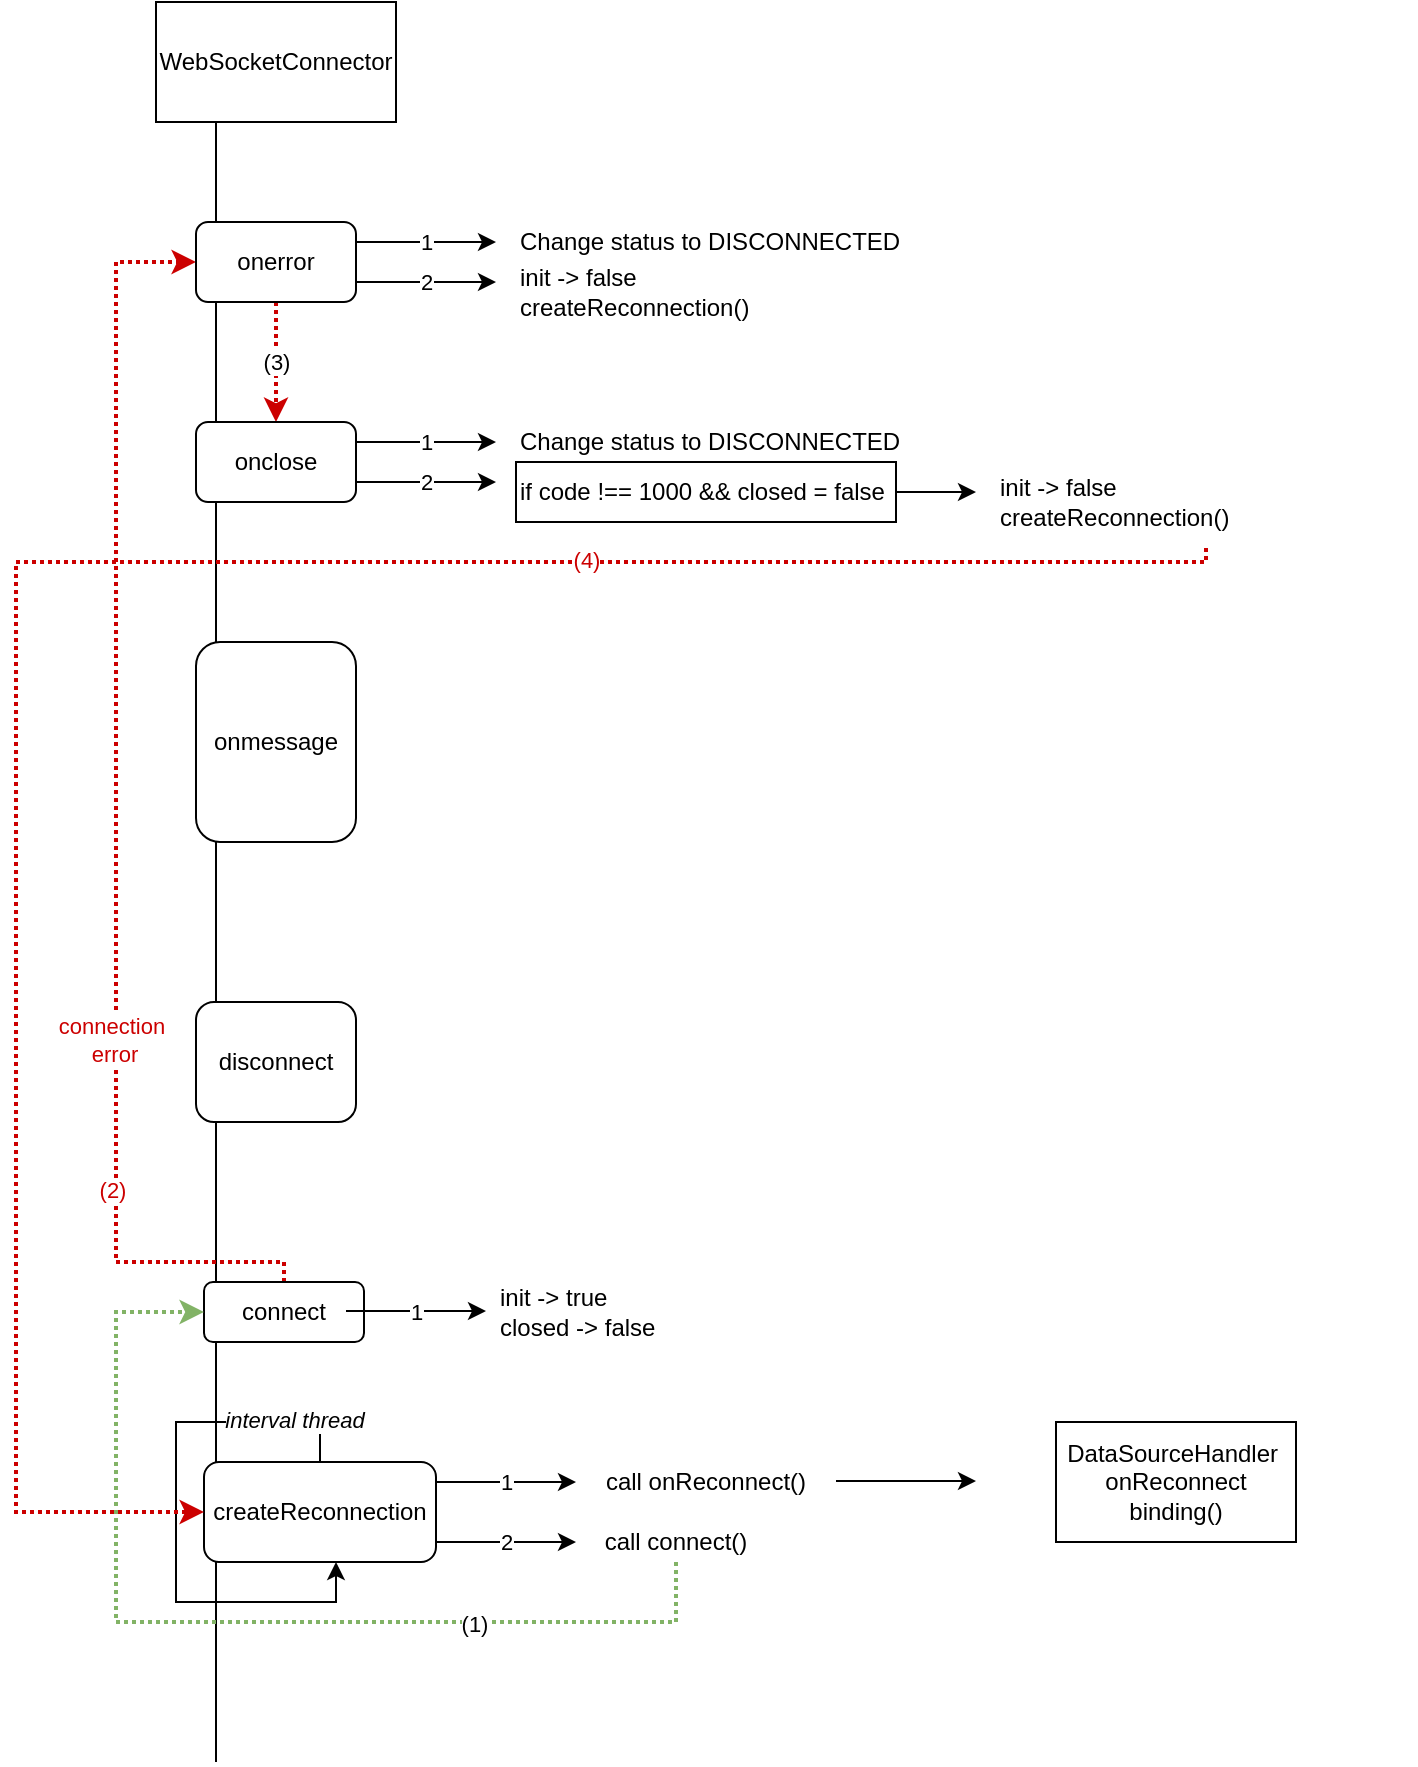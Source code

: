 <mxfile version="13.7.7" type="device"><diagram id="siWYrKE1GoUv7FSiJNFo" name="Page-1"><mxGraphModel dx="1340" dy="719" grid="1" gridSize="10" guides="1" tooltips="1" connect="1" arrows="1" fold="1" page="1" pageScale="1" pageWidth="850" pageHeight="1100" math="0" shadow="0"><root><mxCell id="0"/><mxCell id="1" parent="0"/><mxCell id="2VyZbrhY2ZIktxS6_H_H-3" value="" style="endArrow=none;html=1;entryX=0.25;entryY=1;entryDx=0;entryDy=0;" edge="1" parent="1"><mxGeometry width="50" height="50" relative="1" as="geometry"><mxPoint x="130" y="1010" as="sourcePoint"/><mxPoint x="130" y="190" as="targetPoint"/></mxGeometry></mxCell><mxCell id="2VyZbrhY2ZIktxS6_H_H-6" value="onmessage" style="rounded=1;whiteSpace=wrap;html=1;" vertex="1" parent="1"><mxGeometry x="120" y="450" width="80" height="100" as="geometry"/></mxCell><mxCell id="2VyZbrhY2ZIktxS6_H_H-7" value="disconnect" style="rounded=1;whiteSpace=wrap;html=1;" vertex="1" parent="1"><mxGeometry x="120" y="630" width="80" height="60" as="geometry"/></mxCell><mxCell id="2VyZbrhY2ZIktxS6_H_H-34" style="edgeStyle=orthogonalEdgeStyle;rounded=0;orthogonalLoop=1;jettySize=auto;html=1;entryX=0;entryY=0.5;entryDx=0;entryDy=0;strokeWidth=2;fillColor=#f8cecc;dashed=1;dashPattern=1 1;strokeColor=#CC0000;" edge="1" parent="1" source="2VyZbrhY2ZIktxS6_H_H-8" target="2VyZbrhY2ZIktxS6_H_H-22"><mxGeometry relative="1" as="geometry"><Array as="points"><mxPoint x="164" y="760"/><mxPoint x="80" y="760"/><mxPoint x="80" y="260"/></Array></mxGeometry></mxCell><mxCell id="2VyZbrhY2ZIktxS6_H_H-37" value="connection&amp;nbsp;&lt;br&gt;error" style="edgeLabel;html=1;align=center;verticalAlign=middle;resizable=0;points=[];fontColor=#CC0000;" vertex="1" connectable="0" parent="2VyZbrhY2ZIktxS6_H_H-34"><mxGeometry x="-0.351" y="1" relative="1" as="geometry"><mxPoint as="offset"/></mxGeometry></mxCell><mxCell id="2VyZbrhY2ZIktxS6_H_H-39" value="(2)" style="edgeLabel;html=1;align=center;verticalAlign=middle;resizable=0;points=[];fontColor=#CC0000;" vertex="1" connectable="0" parent="2VyZbrhY2ZIktxS6_H_H-34"><mxGeometry x="-0.59" y="2" relative="1" as="geometry"><mxPoint as="offset"/></mxGeometry></mxCell><mxCell id="2VyZbrhY2ZIktxS6_H_H-8" value="connect" style="rounded=1;whiteSpace=wrap;html=1;" vertex="1" parent="1"><mxGeometry x="124" y="770" width="80" height="30" as="geometry"/></mxCell><mxCell id="2VyZbrhY2ZIktxS6_H_H-9" value="WebSocketConnector" style="rounded=0;whiteSpace=wrap;html=1;" vertex="1" parent="1"><mxGeometry x="100" y="130" width="120" height="60" as="geometry"/></mxCell><mxCell id="2VyZbrhY2ZIktxS6_H_H-10" value="createReconnection" style="rounded=1;whiteSpace=wrap;html=1;" vertex="1" parent="1"><mxGeometry x="124" y="860" width="116" height="50" as="geometry"/></mxCell><mxCell id="2VyZbrhY2ZIktxS6_H_H-11" value="1" style="endArrow=classic;html=1;exitX=1;exitY=0.25;exitDx=0;exitDy=0;exitPerimeter=0;" edge="1" parent="1"><mxGeometry width="50" height="50" relative="1" as="geometry"><mxPoint x="240" y="870" as="sourcePoint"/><mxPoint x="310" y="870" as="targetPoint"/></mxGeometry></mxCell><mxCell id="2VyZbrhY2ZIktxS6_H_H-12" value="call onReconnect()" style="text;html=1;strokeColor=none;fillColor=none;align=center;verticalAlign=middle;whiteSpace=wrap;rounded=0;" vertex="1" parent="1"><mxGeometry x="320" y="860" width="110" height="20" as="geometry"/></mxCell><mxCell id="2VyZbrhY2ZIktxS6_H_H-13" value="" style="endArrow=classic;html=1;exitX=1;exitY=0.25;exitDx=0;exitDy=0;exitPerimeter=0;" edge="1" parent="1"><mxGeometry width="50" height="50" relative="1" as="geometry"><mxPoint x="440" y="869.5" as="sourcePoint"/><mxPoint x="510" y="869.5" as="targetPoint"/></mxGeometry></mxCell><mxCell id="2VyZbrhY2ZIktxS6_H_H-14" value="DataSourceHandler&amp;nbsp;&lt;br&gt;onReconnect binding()" style="rounded=0;whiteSpace=wrap;html=1;" vertex="1" parent="1"><mxGeometry x="550" y="840" width="120" height="60" as="geometry"/></mxCell><mxCell id="2VyZbrhY2ZIktxS6_H_H-15" value="2" style="endArrow=classic;html=1;exitX=1;exitY=0.25;exitDx=0;exitDy=0;exitPerimeter=0;" edge="1" parent="1"><mxGeometry width="50" height="50" relative="1" as="geometry"><mxPoint x="240" y="900" as="sourcePoint"/><mxPoint x="310" y="900" as="targetPoint"/></mxGeometry></mxCell><mxCell id="2VyZbrhY2ZIktxS6_H_H-17" style="edgeStyle=orthogonalEdgeStyle;rounded=0;orthogonalLoop=1;jettySize=auto;html=1;entryX=0;entryY=0.5;entryDx=0;entryDy=0;strokeColor=#82b366;dashed=1;dashPattern=1 1;fillColor=#d5e8d4;strokeWidth=2;" edge="1" parent="1" source="2VyZbrhY2ZIktxS6_H_H-16" target="2VyZbrhY2ZIktxS6_H_H-8"><mxGeometry relative="1" as="geometry"><Array as="points"><mxPoint x="360" y="940"/><mxPoint x="80" y="940"/><mxPoint x="80" y="785"/></Array></mxGeometry></mxCell><mxCell id="2VyZbrhY2ZIktxS6_H_H-38" value="&lt;font color=&quot;#000000&quot;&gt;(1)&lt;/font&gt;" style="edgeLabel;html=1;align=center;verticalAlign=middle;resizable=0;points=[];fontColor=#CC0000;" vertex="1" connectable="0" parent="2VyZbrhY2ZIktxS6_H_H-17"><mxGeometry x="-0.486" y="1" relative="1" as="geometry"><mxPoint as="offset"/></mxGeometry></mxCell><mxCell id="2VyZbrhY2ZIktxS6_H_H-16" value="call connect()" style="text;html=1;strokeColor=none;fillColor=none;align=center;verticalAlign=middle;whiteSpace=wrap;rounded=0;" vertex="1" parent="1"><mxGeometry x="320" y="890" width="80" height="20" as="geometry"/></mxCell><mxCell id="2VyZbrhY2ZIktxS6_H_H-18" style="edgeStyle=orthogonalEdgeStyle;rounded=0;orthogonalLoop=1;jettySize=auto;html=1;strokeWidth=1;" edge="1" parent="1" source="2VyZbrhY2ZIktxS6_H_H-10"><mxGeometry relative="1" as="geometry"><mxPoint x="190" y="910" as="targetPoint"/><Array as="points"><mxPoint x="182" y="840"/><mxPoint x="110" y="840"/><mxPoint x="110" y="930"/><mxPoint x="190" y="930"/><mxPoint x="190" y="910"/></Array></mxGeometry></mxCell><mxCell id="2VyZbrhY2ZIktxS6_H_H-19" value="interval thread" style="edgeLabel;html=1;align=center;verticalAlign=middle;resizable=0;points=[];fontStyle=2" vertex="1" connectable="0" parent="2VyZbrhY2ZIktxS6_H_H-18"><mxGeometry x="-0.858" y="14" relative="1" as="geometry"><mxPoint x="-13" y="-15" as="offset"/></mxGeometry></mxCell><mxCell id="2VyZbrhY2ZIktxS6_H_H-20" value="1" style="endArrow=classic;html=1;exitX=1;exitY=0.25;exitDx=0;exitDy=0;exitPerimeter=0;" edge="1" parent="1"><mxGeometry width="50" height="50" relative="1" as="geometry"><mxPoint x="195" y="784.5" as="sourcePoint"/><mxPoint x="265" y="784.5" as="targetPoint"/></mxGeometry></mxCell><mxCell id="2VyZbrhY2ZIktxS6_H_H-21" value="init -&amp;gt; true&lt;br&gt;closed -&amp;gt; false" style="text;html=1;strokeColor=none;fillColor=none;align=left;verticalAlign=middle;whiteSpace=wrap;rounded=0;" vertex="1" parent="1"><mxGeometry x="270" y="770" width="200" height="30" as="geometry"/></mxCell><mxCell id="2VyZbrhY2ZIktxS6_H_H-35" value="(3)" style="edgeStyle=orthogonalEdgeStyle;rounded=0;orthogonalLoop=1;jettySize=auto;html=1;entryX=0.5;entryY=0;entryDx=0;entryDy=0;dashed=1;dashPattern=1 1;strokeWidth=2;fillColor=#f8cecc;strokeColor=#CC0000;" edge="1" parent="1" source="2VyZbrhY2ZIktxS6_H_H-22" target="2VyZbrhY2ZIktxS6_H_H-27"><mxGeometry relative="1" as="geometry"><mxPoint as="offset"/></mxGeometry></mxCell><mxCell id="2VyZbrhY2ZIktxS6_H_H-22" value="onerror" style="rounded=1;whiteSpace=wrap;html=1;" vertex="1" parent="1"><mxGeometry x="120" y="240" width="80" height="40" as="geometry"/></mxCell><mxCell id="2VyZbrhY2ZIktxS6_H_H-23" value="1" style="endArrow=classic;html=1;exitX=1;exitY=0.25;exitDx=0;exitDy=0;exitPerimeter=0;" edge="1" parent="1" source="2VyZbrhY2ZIktxS6_H_H-22"><mxGeometry width="50" height="50" relative="1" as="geometry"><mxPoint x="400" y="420" as="sourcePoint"/><mxPoint x="270" y="250" as="targetPoint"/></mxGeometry></mxCell><mxCell id="2VyZbrhY2ZIktxS6_H_H-24" value="Change status to DISCONNECTED" style="text;html=1;strokeColor=none;fillColor=none;align=left;verticalAlign=middle;whiteSpace=wrap;rounded=0;" vertex="1" parent="1"><mxGeometry x="280" y="240" width="200" height="20" as="geometry"/></mxCell><mxCell id="2VyZbrhY2ZIktxS6_H_H-25" value="2" style="endArrow=classic;html=1;exitX=1;exitY=0.25;exitDx=0;exitDy=0;exitPerimeter=0;" edge="1" parent="1"><mxGeometry width="50" height="50" relative="1" as="geometry"><mxPoint x="200" y="270" as="sourcePoint"/><mxPoint x="270" y="270" as="targetPoint"/></mxGeometry></mxCell><mxCell id="2VyZbrhY2ZIktxS6_H_H-26" value="init -&amp;gt; false&lt;br&gt;createReconnection()" style="text;html=1;strokeColor=none;fillColor=none;align=left;verticalAlign=middle;whiteSpace=wrap;rounded=0;" vertex="1" parent="1"><mxGeometry x="280" y="260" width="200" height="30" as="geometry"/></mxCell><mxCell id="2VyZbrhY2ZIktxS6_H_H-27" value="onclose" style="rounded=1;whiteSpace=wrap;html=1;" vertex="1" parent="1"><mxGeometry x="120" y="340" width="80" height="40" as="geometry"/></mxCell><mxCell id="2VyZbrhY2ZIktxS6_H_H-28" value="1" style="endArrow=classic;html=1;exitX=1;exitY=0.25;exitDx=0;exitDy=0;exitPerimeter=0;" edge="1" parent="1" source="2VyZbrhY2ZIktxS6_H_H-27"><mxGeometry width="50" height="50" relative="1" as="geometry"><mxPoint x="400" y="520" as="sourcePoint"/><mxPoint x="270" y="350" as="targetPoint"/></mxGeometry></mxCell><mxCell id="2VyZbrhY2ZIktxS6_H_H-29" value="Change status to DISCONNECTED" style="text;html=1;strokeColor=none;fillColor=none;align=left;verticalAlign=middle;whiteSpace=wrap;rounded=0;" vertex="1" parent="1"><mxGeometry x="280" y="340" width="200" height="20" as="geometry"/></mxCell><mxCell id="2VyZbrhY2ZIktxS6_H_H-30" value="2" style="endArrow=classic;html=1;exitX=1;exitY=0.25;exitDx=0;exitDy=0;exitPerimeter=0;" edge="1" parent="1"><mxGeometry width="50" height="50" relative="1" as="geometry"><mxPoint x="200" y="370" as="sourcePoint"/><mxPoint x="270" y="370" as="targetPoint"/></mxGeometry></mxCell><mxCell id="2VyZbrhY2ZIktxS6_H_H-36" style="edgeStyle=orthogonalEdgeStyle;rounded=0;orthogonalLoop=1;jettySize=auto;html=1;dashed=1;dashPattern=1 1;strokeWidth=2;entryX=0;entryY=0.5;entryDx=0;entryDy=0;fillColor=#f8cecc;strokeColor=#CC0000;" edge="1" parent="1" target="2VyZbrhY2ZIktxS6_H_H-10"><mxGeometry relative="1" as="geometry"><mxPoint x="625" y="403" as="sourcePoint"/><Array as="points"><mxPoint x="625" y="410"/><mxPoint x="30" y="410"/><mxPoint x="30" y="885"/></Array></mxGeometry></mxCell><mxCell id="2VyZbrhY2ZIktxS6_H_H-40" value="(4)" style="edgeLabel;html=1;align=center;verticalAlign=middle;resizable=0;points=[];fontColor=#CC0000;" vertex="1" connectable="0" parent="2VyZbrhY2ZIktxS6_H_H-36"><mxGeometry x="-0.459" y="-1" relative="1" as="geometry"><mxPoint as="offset"/></mxGeometry></mxCell><mxCell id="2VyZbrhY2ZIktxS6_H_H-31" value="init -&amp;gt; false&lt;br&gt;createReconnection()" style="text;html=1;strokeColor=none;fillColor=none;align=left;verticalAlign=middle;whiteSpace=wrap;rounded=0;" vertex="1" parent="1"><mxGeometry x="520" y="360" width="210" height="40" as="geometry"/></mxCell><mxCell id="2VyZbrhY2ZIktxS6_H_H-32" style="edgeStyle=orthogonalEdgeStyle;rounded=0;orthogonalLoop=1;jettySize=auto;html=1;" edge="1" parent="1" source="2VyZbrhY2ZIktxS6_H_H-33"><mxGeometry relative="1" as="geometry"><mxPoint x="510" y="375" as="targetPoint"/></mxGeometry></mxCell><mxCell id="2VyZbrhY2ZIktxS6_H_H-33" value="&lt;span&gt;if code !== 1000 &amp;amp;&amp;amp; closed = false&lt;/span&gt;" style="rounded=0;whiteSpace=wrap;html=1;align=left;" vertex="1" parent="1"><mxGeometry x="280" y="360" width="190" height="30" as="geometry"/></mxCell></root></mxGraphModel></diagram></mxfile>